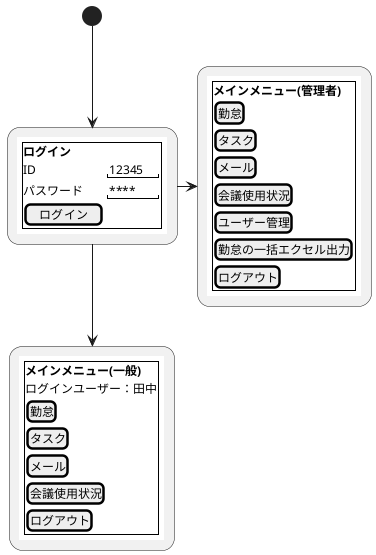 @startsalt
@startuml
(*) --> "
{{
salt
{+
<b>ログイン
  ID         | "12345 "
  パスワード | "****  "
  [  ログイン   ]
}
}}
" as choose
choose -right-> "
{{
salt
{+
<b>メインメニュー(管理者)
[勤怠]
[タスク]
[メール]
[会議使用状況]
[ユーザー管理]
[勤怠の一括エクセル出力]
[ログアウト]
}
}}
" as adimnChoose
choose -down-> "
{{
salt
{+
<b>メインメニュー(一般)
ログインユーザー：田中
[勤怠]
[タスク]
[メール]
[会議使用状況]
[ログアウト]
}
}}
"
@enduml
@endsalt